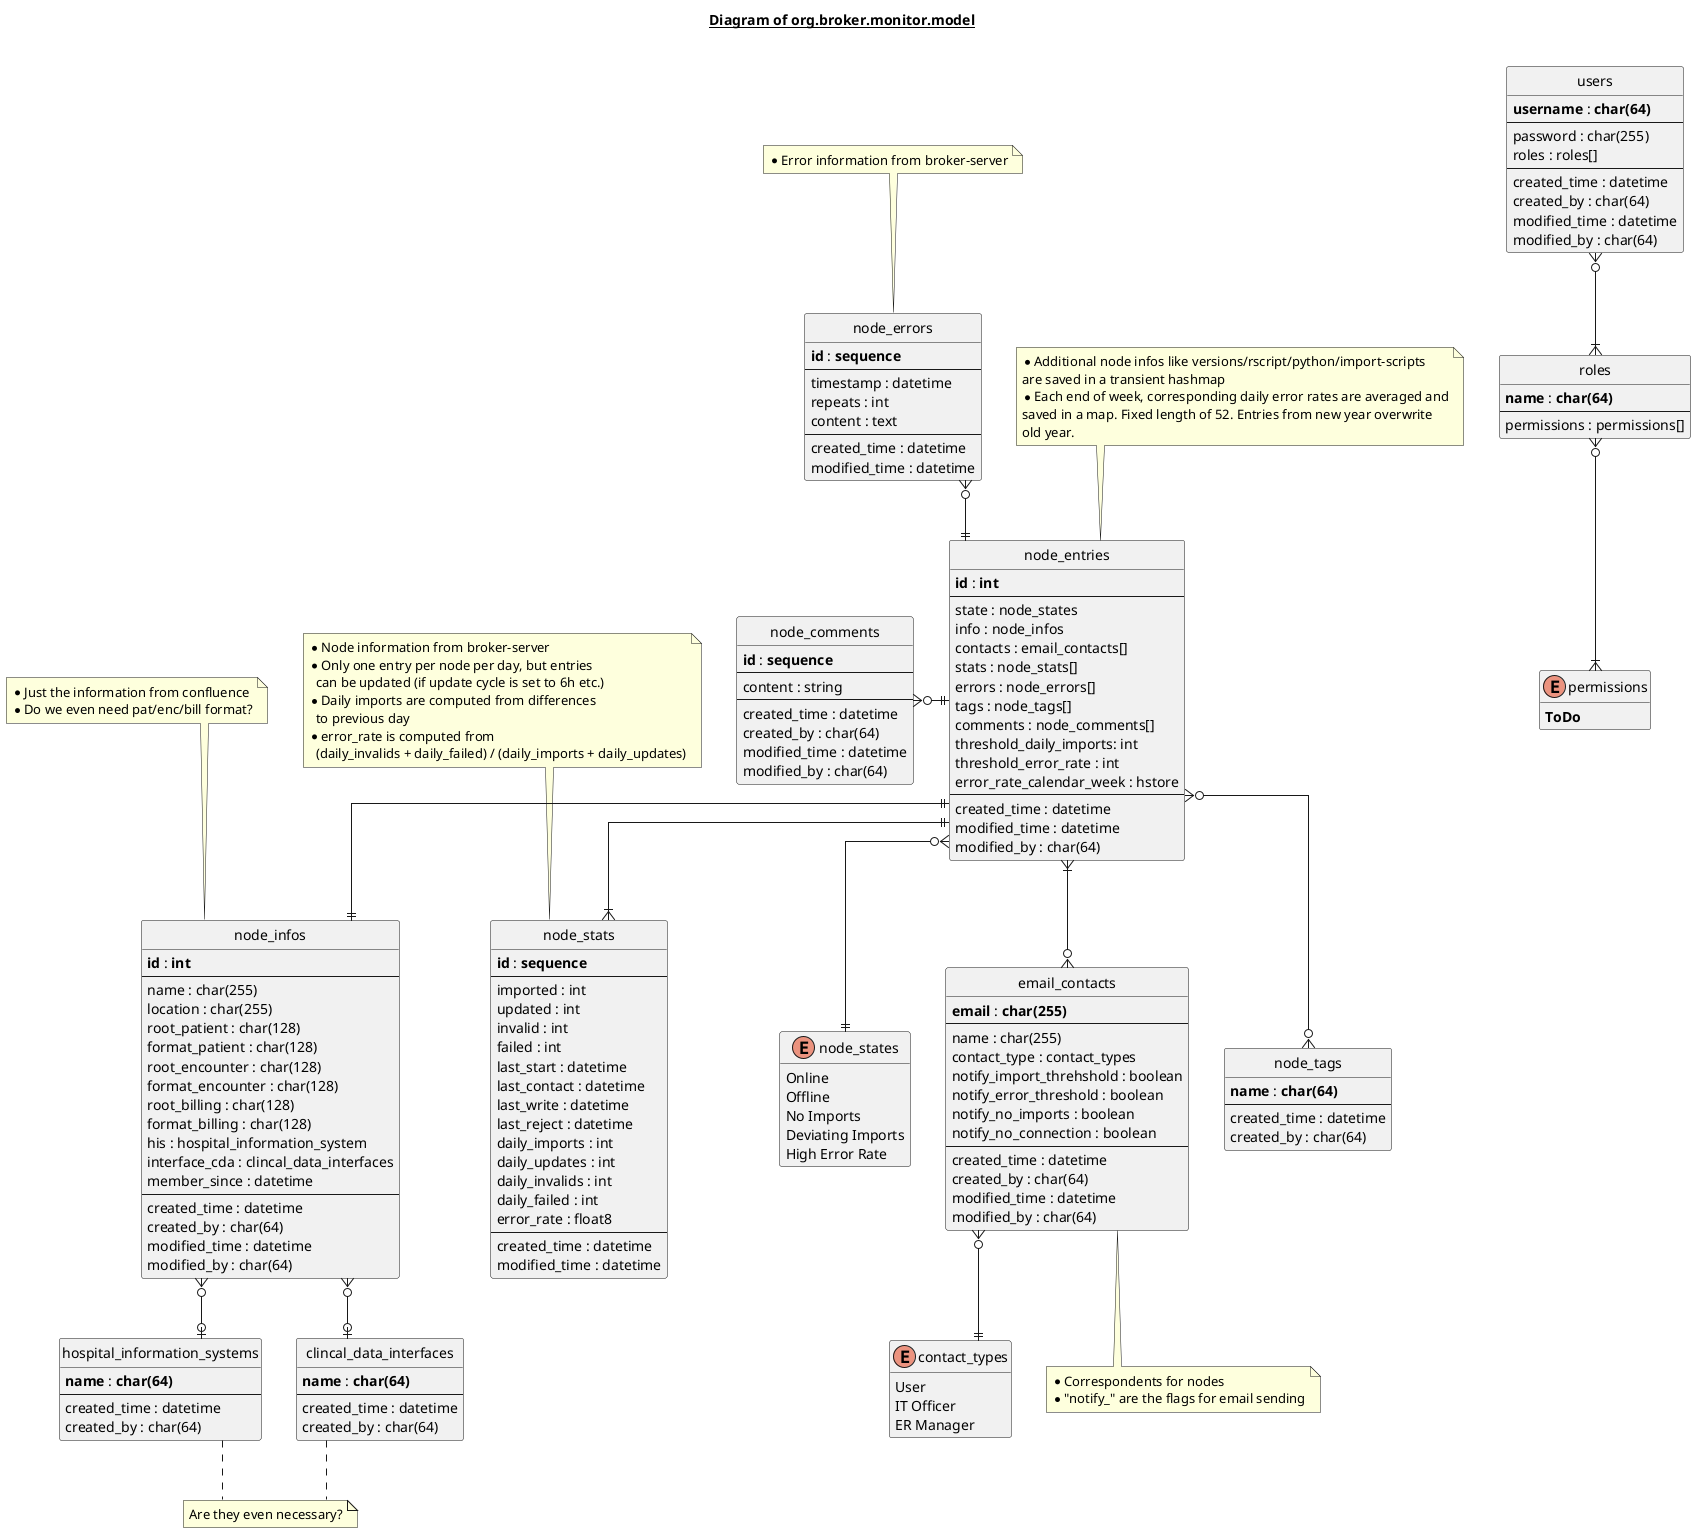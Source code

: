 @startuml
hide circle
skinparam linetype ortho

title __Diagram of org.broker.monitor.model__\n

entity node_entries {
    **id** : **int**
    --
    state : node_states
    info : node_infos
    contacts : email_contacts[]
    stats : node_stats[]
    errors : node_errors[]
    tags : node_tags[]
    comments : node_comments[]
    threshold_daily_imports: int
    threshold_error_rate : int
    error_rate_calendar_week : hstore
    --
    created_time : datetime
    modified_time : datetime
    modified_by : char(64)
}

enum node_states {
    Online
    Offline
    No Imports
    Deviating Imports
    High Error Rate
}
show node_states circle
hide node_states methods

entity node_infos {
    **id** : **int**
    --
    name : char(255)
    location : char(255)
    root_patient : char(128)
    format_patient : char(128)
    root_encounter : char(128)
    format_encounter : char(128)
    root_billing : char(128)
    format_billing : char(128)
    his : hospital_information_system
    interface_cda : clincal_data_interfaces
    member_since : datetime
    --
    created_time : datetime
    created_by : char(64)
    modified_time : datetime
    modified_by : char(64)
}

entity hospital_information_systems {
    **name** : **char(64)**
    --
    created_time : datetime
    created_by : char(64)
}

entity clincal_data_interfaces {
    **name** : **char(64)**
    --
    created_time : datetime
    created_by : char(64)
}

entity email_contacts {
    **email** : **char(255)**
    --
    name : char(255)
    contact_type : contact_types
    notify_import_threhshold : boolean
    notify_error_threshold : boolean
    notify_no_imports : boolean
    notify_no_connection : boolean
    --
    created_time : datetime
    created_by : char(64)
    modified_time : datetime
    modified_by : char(64)
}

enum contact_types {
    User
    IT Officer
    ER Manager
}
show contact_types circle
hide contact_types methods

entity node_stats {
    **id** : **sequence**
    --
    imported : int
    updated : int
    invalid : int
    failed : int
    last_start : datetime
    last_contact : datetime
    last_write : datetime
    last_reject : datetime
    daily_imports : int
    daily_updates : int
    daily_invalids : int
    daily_failed : int
    error_rate : float8
    --
    created_time : datetime
    modified_time : datetime
}

entity node_errors {
    **id** : **sequence**
    --
    timestamp : datetime
    repeats : int
    content : text
    --
    created_time : datetime
    modified_time : datetime
}

entity node_tags {
    **name** : **char(64)**
    --
    created_time : datetime
    created_by : char(64)
}

entity node_comments {
    **id** : **sequence**
    --
    content : string
    --
    created_time : datetime
    created_by : char(64)
    modified_time : datetime
    modified_by : char(64)
}

entity users {
    **username** : **char(64)**
    --
    password : char(255)
    roles : roles[]
    --
    created_time : datetime
    created_by : char(64)
    modified_time : datetime
    modified_by : char(64)
}

entity roles {
    **name** : **char(64)**
    --
    permissions : permissions[]
}

enum permissions {
    **ToDo**
}
show permissions circle
hide permissions methods


node_entries }o--|| node_states
node_entries ||--|| node_infos

node_infos }o--o| hospital_information_systems
node_infos }o--o| clincal_data_interfaces

node_entries }|--o{ email_contacts
email_contacts }o--|| contact_types

node_entries }o--o{ node_tags
node_entries ||-l-o{ node_comments
node_entries ||--|{ node_stats
node_entries ||-u-o{ node_errors

roles }o--|{ permissions
users }o--|{ roles


note bottom of email_contacts
    * Correspondents for nodes
    * "notify_" are the flags for email sending
end note

note top of node_entries
    * Additional node infos like versions/rscript/python/import-scripts
    are saved in a transient hashmap
    * Each end of week, corresponding daily error rates are averaged and
    saved in a map. Fixed length of 52. Entries from new year overwrite
    old year.
end note

note top of node_infos
    * Just the information from confluence
    * Do we even need pat/enc/bill format?
end note

note "Are they even necessary?" as N2
hospital_information_systems .. N2
clincal_data_interfaces .. N2

note top of node_stats
    * Node information from broker-server
    * Only one entry per node per day, but entries
      can be updated (if update cycle is set to 6h etc.)
    * Daily imports are computed from differences
      to previous day
    * error_rate is computed from
      (daily_invalids + daily_failed) / (daily_imports + daily_updates)
end note

note top of node_errors
    * Error information from broker-server
end note

@enduml

